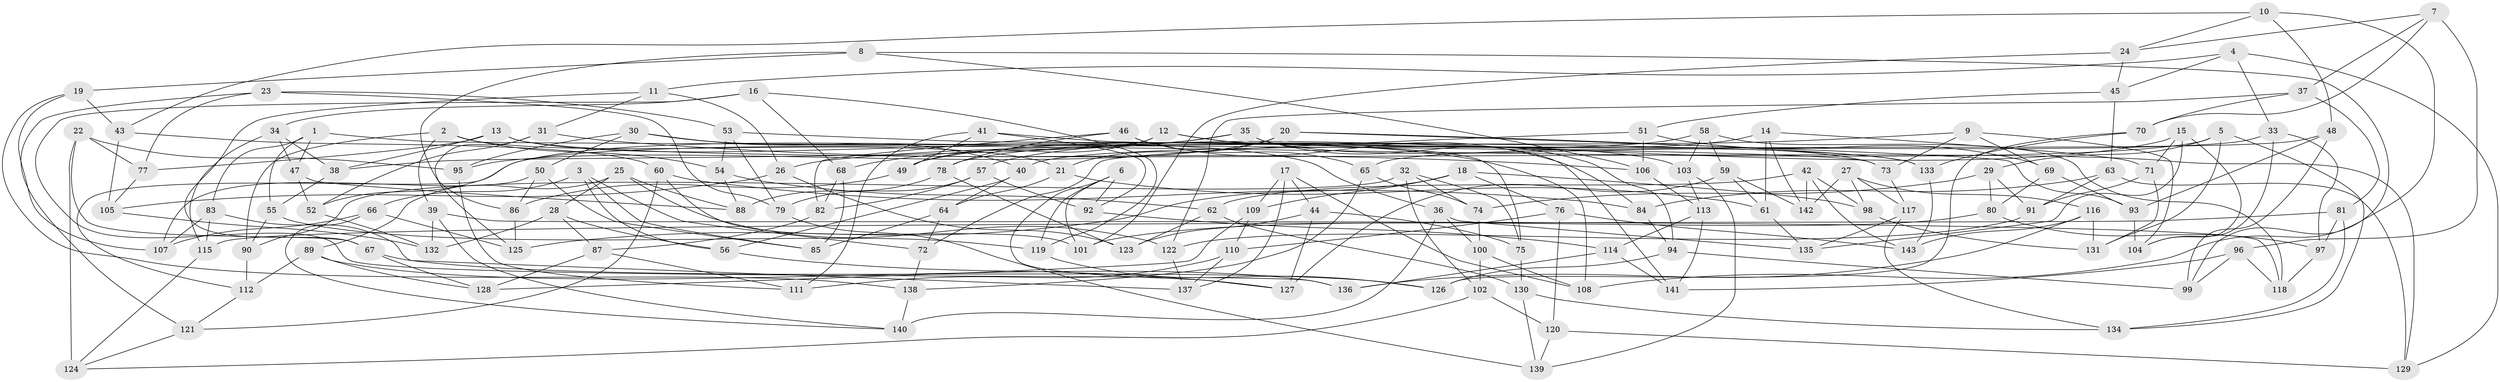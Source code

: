 // coarse degree distribution, {6: 0.4, 4: 0.56, 5: 0.03, 3: 0.01}
// Generated by graph-tools (version 1.1) at 2025/52/02/27/25 19:52:30]
// undirected, 143 vertices, 286 edges
graph export_dot {
graph [start="1"]
  node [color=gray90,style=filled];
  1;
  2;
  3;
  4;
  5;
  6;
  7;
  8;
  9;
  10;
  11;
  12;
  13;
  14;
  15;
  16;
  17;
  18;
  19;
  20;
  21;
  22;
  23;
  24;
  25;
  26;
  27;
  28;
  29;
  30;
  31;
  32;
  33;
  34;
  35;
  36;
  37;
  38;
  39;
  40;
  41;
  42;
  43;
  44;
  45;
  46;
  47;
  48;
  49;
  50;
  51;
  52;
  53;
  54;
  55;
  56;
  57;
  58;
  59;
  60;
  61;
  62;
  63;
  64;
  65;
  66;
  67;
  68;
  69;
  70;
  71;
  72;
  73;
  74;
  75;
  76;
  77;
  78;
  79;
  80;
  81;
  82;
  83;
  84;
  85;
  86;
  87;
  88;
  89;
  90;
  91;
  92;
  93;
  94;
  95;
  96;
  97;
  98;
  99;
  100;
  101;
  102;
  103;
  104;
  105;
  106;
  107;
  108;
  109;
  110;
  111;
  112;
  113;
  114;
  115;
  116;
  117;
  118;
  119;
  120;
  121;
  122;
  123;
  124;
  125;
  126;
  127;
  128;
  129;
  130;
  131;
  132;
  133;
  134;
  135;
  136;
  137;
  138;
  139;
  140;
  141;
  142;
  143;
  1 -- 55;
  1 -- 73;
  1 -- 47;
  1 -- 83;
  2 -- 90;
  2 -- 39;
  2 -- 54;
  2 -- 21;
  3 -- 56;
  3 -- 66;
  3 -- 85;
  3 -- 72;
  4 -- 45;
  4 -- 33;
  4 -- 11;
  4 -- 129;
  5 -- 112;
  5 -- 131;
  5 -- 29;
  5 -- 134;
  6 -- 127;
  6 -- 92;
  6 -- 119;
  6 -- 101;
  7 -- 96;
  7 -- 24;
  7 -- 37;
  7 -- 70;
  8 -- 106;
  8 -- 99;
  8 -- 86;
  8 -- 19;
  9 -- 104;
  9 -- 26;
  9 -- 73;
  9 -- 69;
  10 -- 108;
  10 -- 24;
  10 -- 43;
  10 -- 48;
  11 -- 67;
  11 -- 26;
  11 -- 31;
  12 -- 141;
  12 -- 103;
  12 -- 49;
  12 -- 38;
  13 -- 77;
  13 -- 129;
  13 -- 38;
  13 -- 36;
  14 -- 71;
  14 -- 49;
  14 -- 61;
  14 -- 142;
  15 -- 71;
  15 -- 135;
  15 -- 104;
  15 -- 57;
  16 -- 136;
  16 -- 119;
  16 -- 34;
  16 -- 68;
  17 -- 108;
  17 -- 109;
  17 -- 44;
  17 -- 137;
  18 -- 98;
  18 -- 125;
  18 -- 109;
  18 -- 76;
  19 -- 43;
  19 -- 107;
  19 -- 138;
  20 -- 21;
  20 -- 93;
  20 -- 133;
  20 -- 95;
  21 -- 61;
  21 -- 64;
  22 -- 95;
  22 -- 77;
  22 -- 124;
  22 -- 67;
  23 -- 79;
  23 -- 53;
  23 -- 77;
  23 -- 121;
  24 -- 45;
  24 -- 101;
  25 -- 122;
  25 -- 88;
  25 -- 89;
  25 -- 28;
  26 -- 105;
  26 -- 123;
  27 -- 117;
  27 -- 116;
  27 -- 98;
  27 -- 142;
  28 -- 132;
  28 -- 87;
  28 -- 56;
  29 -- 80;
  29 -- 91;
  29 -- 74;
  30 -- 50;
  30 -- 95;
  30 -- 108;
  30 -- 40;
  31 -- 125;
  31 -- 106;
  31 -- 52;
  32 -- 102;
  32 -- 90;
  32 -- 74;
  32 -- 75;
  33 -- 97;
  33 -- 40;
  33 -- 104;
  34 -- 115;
  34 -- 47;
  34 -- 38;
  35 -- 52;
  35 -- 73;
  35 -- 68;
  35 -- 94;
  36 -- 140;
  36 -- 135;
  36 -- 100;
  37 -- 122;
  37 -- 70;
  37 -- 81;
  38 -- 55;
  39 -- 132;
  39 -- 118;
  39 -- 140;
  40 -- 64;
  40 -- 56;
  41 -- 75;
  41 -- 92;
  41 -- 49;
  41 -- 111;
  42 -- 62;
  42 -- 98;
  42 -- 143;
  42 -- 142;
  43 -- 105;
  43 -- 60;
  44 -- 75;
  44 -- 123;
  44 -- 127;
  45 -- 63;
  45 -- 51;
  46 -- 84;
  46 -- 78;
  46 -- 65;
  46 -- 82;
  47 -- 88;
  47 -- 52;
  48 -- 99;
  48 -- 65;
  48 -- 93;
  49 -- 86;
  50 -- 107;
  50 -- 86;
  50 -- 85;
  51 -- 69;
  51 -- 106;
  51 -- 72;
  52 -- 132;
  53 -- 54;
  53 -- 79;
  53 -- 133;
  54 -- 62;
  54 -- 88;
  55 -- 90;
  55 -- 119;
  56 -- 127;
  57 -- 79;
  57 -- 92;
  57 -- 82;
  58 -- 59;
  58 -- 103;
  58 -- 78;
  58 -- 118;
  59 -- 142;
  59 -- 127;
  59 -- 61;
  60 -- 121;
  60 -- 84;
  60 -- 101;
  61 -- 135;
  62 -- 123;
  62 -- 130;
  63 -- 129;
  63 -- 91;
  63 -- 84;
  64 -- 85;
  64 -- 72;
  65 -- 138;
  65 -- 74;
  66 -- 140;
  66 -- 107;
  66 -- 125;
  67 -- 126;
  67 -- 128;
  68 -- 85;
  68 -- 82;
  69 -- 80;
  69 -- 93;
  70 -- 133;
  70 -- 126;
  71 -- 91;
  71 -- 131;
  72 -- 138;
  73 -- 117;
  74 -- 100;
  75 -- 130;
  76 -- 110;
  76 -- 143;
  76 -- 120;
  77 -- 105;
  78 -- 123;
  78 -- 88;
  79 -- 139;
  80 -- 101;
  80 -- 97;
  81 -- 115;
  81 -- 97;
  81 -- 134;
  82 -- 87;
  83 -- 137;
  83 -- 115;
  83 -- 107;
  84 -- 94;
  86 -- 125;
  87 -- 111;
  87 -- 128;
  89 -- 128;
  89 -- 136;
  89 -- 112;
  90 -- 112;
  91 -- 122;
  92 -- 114;
  93 -- 104;
  94 -- 126;
  94 -- 99;
  95 -- 111;
  96 -- 141;
  96 -- 99;
  96 -- 118;
  97 -- 118;
  98 -- 131;
  100 -- 102;
  100 -- 108;
  102 -- 120;
  102 -- 124;
  103 -- 113;
  103 -- 139;
  105 -- 132;
  106 -- 113;
  109 -- 110;
  109 -- 128;
  110 -- 137;
  110 -- 111;
  112 -- 121;
  113 -- 141;
  113 -- 114;
  114 -- 141;
  114 -- 136;
  115 -- 124;
  116 -- 143;
  116 -- 136;
  116 -- 131;
  117 -- 135;
  117 -- 134;
  119 -- 126;
  120 -- 129;
  120 -- 139;
  121 -- 124;
  122 -- 137;
  130 -- 139;
  130 -- 134;
  133 -- 143;
  138 -- 140;
}
